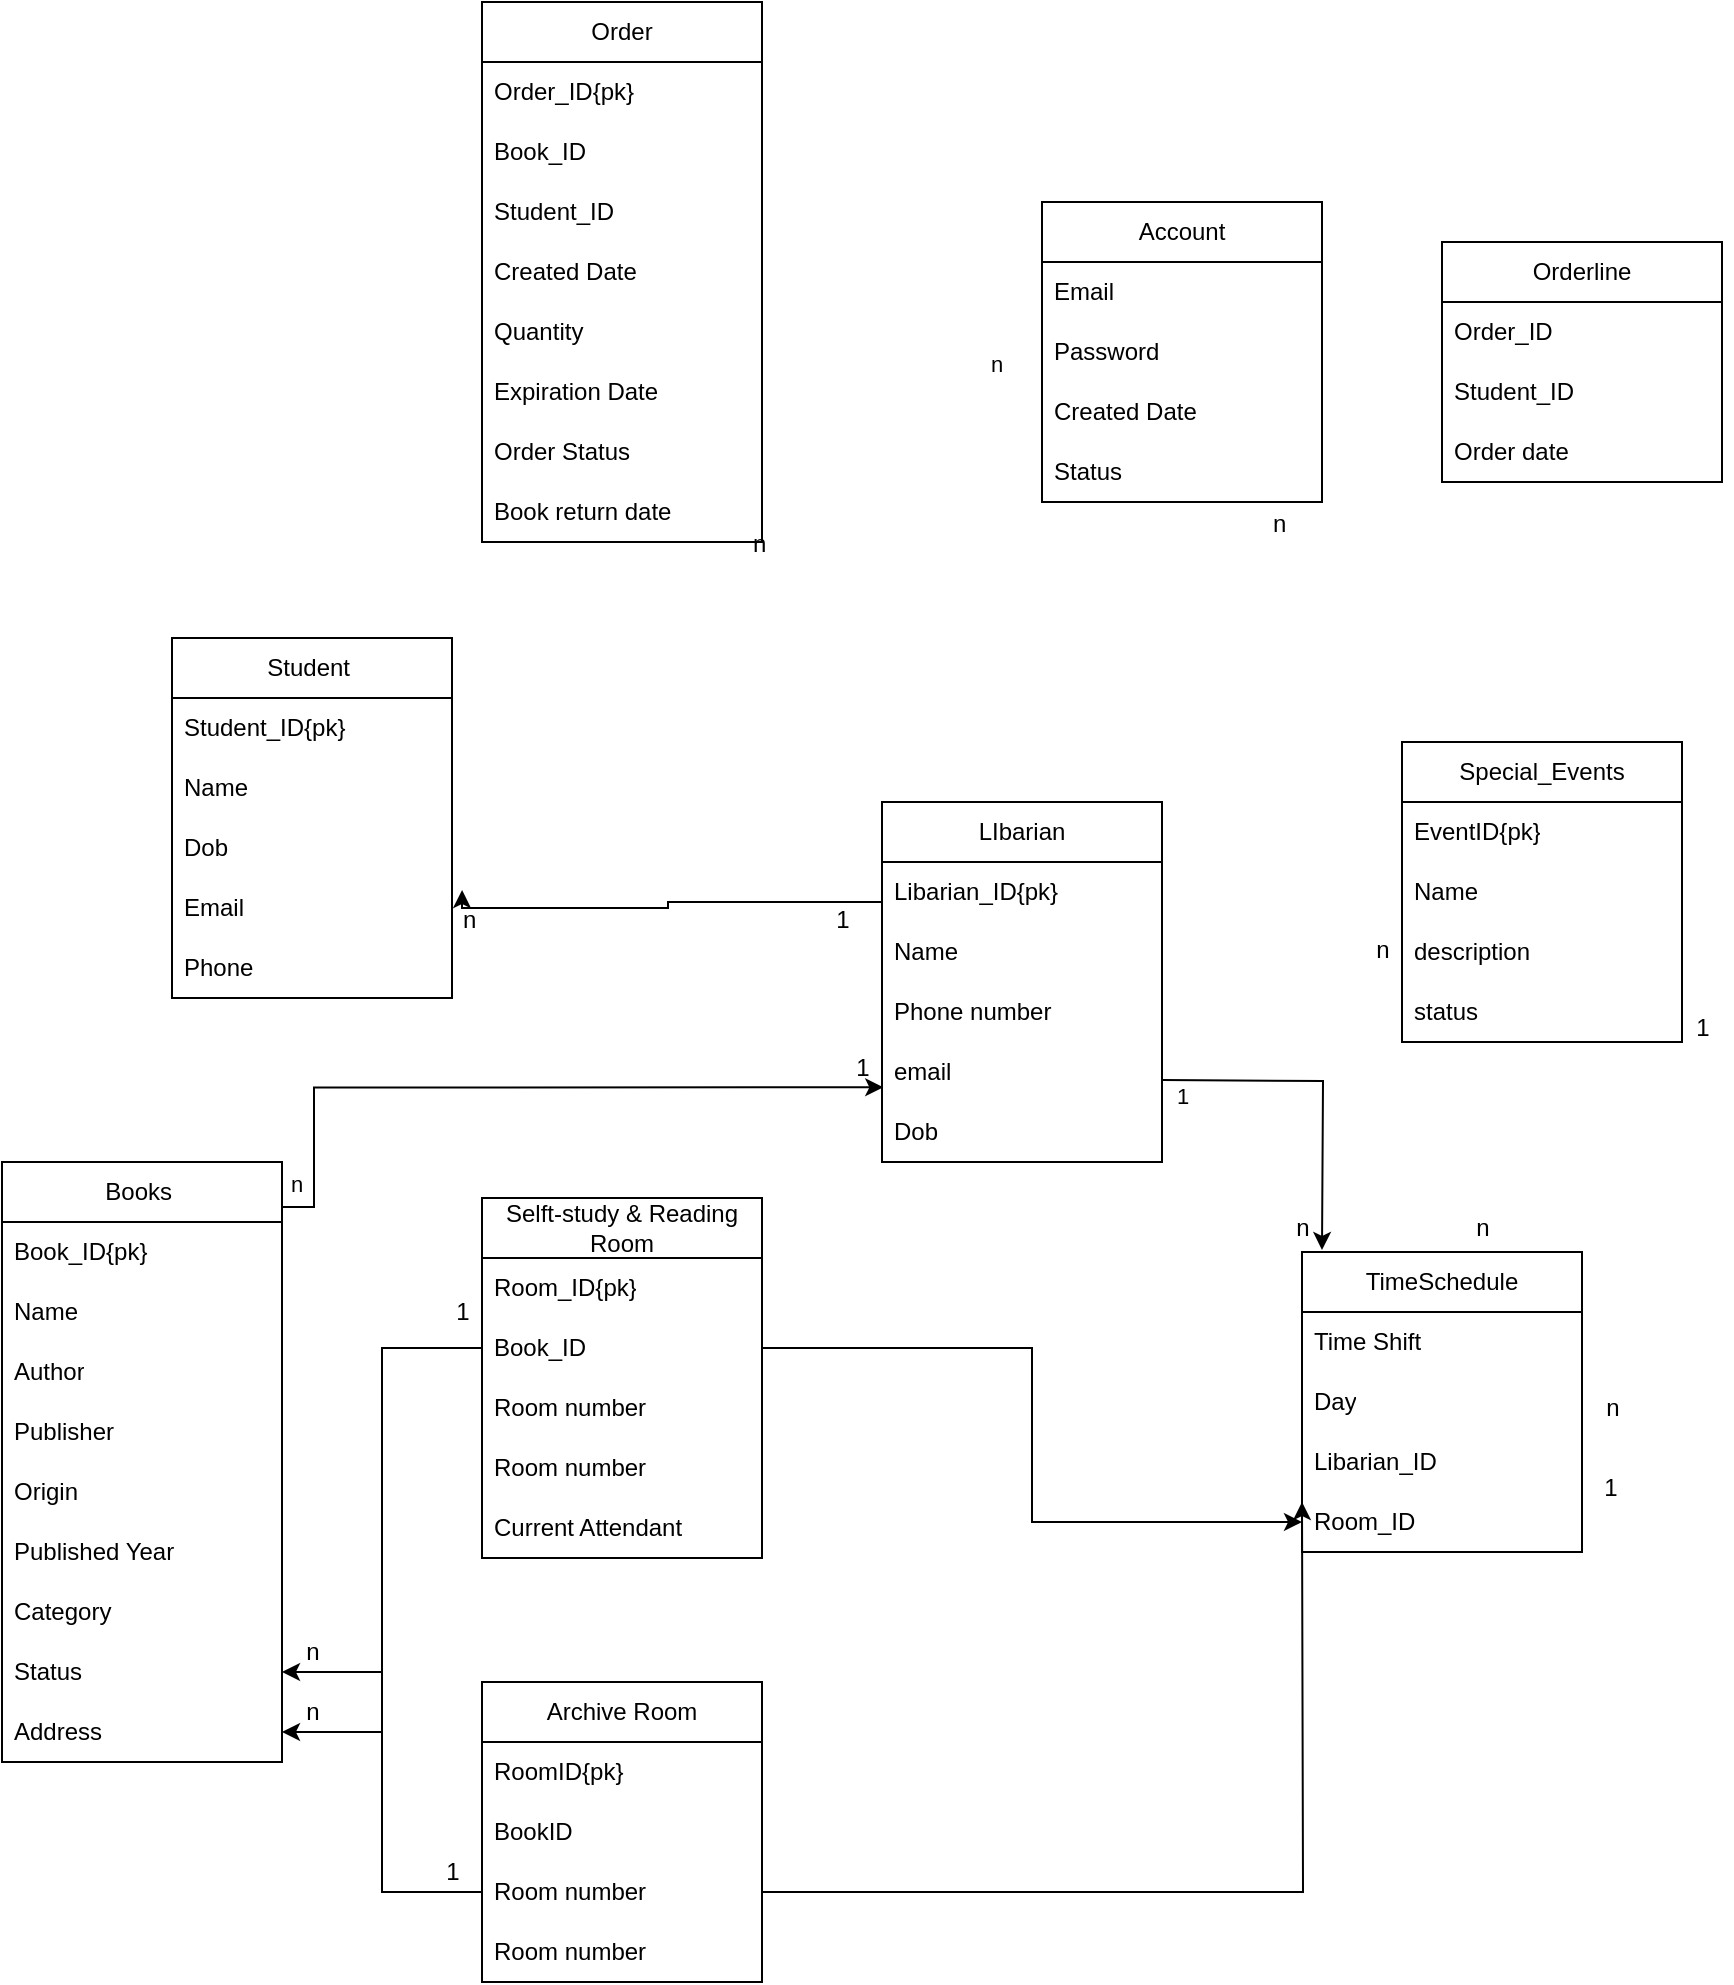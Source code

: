 <mxfile version="24.3.1" type="github">
  <diagram id="R2lEEEUBdFMjLlhIrx00" name="Page-1">
    <mxGraphModel dx="880" dy="434" grid="1" gridSize="10" guides="0" tooltips="1" connect="1" arrows="1" fold="1" page="1" pageScale="1" pageWidth="850" pageHeight="1100" math="0" shadow="0" extFonts="Permanent Marker^https://fonts.googleapis.com/css?family=Permanent+Marker">
      <root>
        <mxCell id="0" />
        <mxCell id="1" parent="0" />
        <mxCell id="1Fqq7xXNquONdKFmuxsR-35" value="Student&amp;nbsp;" style="swimlane;fontStyle=0;childLayout=stackLayout;horizontal=1;startSize=30;horizontalStack=0;resizeParent=1;resizeParentMax=0;resizeLast=0;collapsible=1;marginBottom=0;whiteSpace=wrap;html=1;" parent="1" vertex="1">
          <mxGeometry x="225" y="358" width="140" height="180" as="geometry" />
        </mxCell>
        <mxCell id="1Fqq7xXNquONdKFmuxsR-36" value="Student_ID{pk}" style="text;strokeColor=none;fillColor=none;align=left;verticalAlign=middle;spacingLeft=4;spacingRight=4;overflow=hidden;points=[[0,0.5],[1,0.5]];portConstraint=eastwest;rotatable=0;whiteSpace=wrap;html=1;" parent="1Fqq7xXNquONdKFmuxsR-35" vertex="1">
          <mxGeometry y="30" width="140" height="30" as="geometry" />
        </mxCell>
        <mxCell id="1Fqq7xXNquONdKFmuxsR-40" value="Name" style="text;strokeColor=none;fillColor=none;align=left;verticalAlign=middle;spacingLeft=4;spacingRight=4;overflow=hidden;points=[[0,0.5],[1,0.5]];portConstraint=eastwest;rotatable=0;whiteSpace=wrap;html=1;" parent="1Fqq7xXNquONdKFmuxsR-35" vertex="1">
          <mxGeometry y="60" width="140" height="30" as="geometry" />
        </mxCell>
        <mxCell id="1Fqq7xXNquONdKFmuxsR-37" value="Dob" style="text;strokeColor=none;fillColor=none;align=left;verticalAlign=middle;spacingLeft=4;spacingRight=4;overflow=hidden;points=[[0,0.5],[1,0.5]];portConstraint=eastwest;rotatable=0;whiteSpace=wrap;html=1;" parent="1Fqq7xXNquONdKFmuxsR-35" vertex="1">
          <mxGeometry y="90" width="140" height="30" as="geometry" />
        </mxCell>
        <mxCell id="1Fqq7xXNquONdKFmuxsR-38" value="Email" style="text;strokeColor=none;fillColor=none;align=left;verticalAlign=middle;spacingLeft=4;spacingRight=4;overflow=hidden;points=[[0,0.5],[1,0.5]];portConstraint=eastwest;rotatable=0;whiteSpace=wrap;html=1;" parent="1Fqq7xXNquONdKFmuxsR-35" vertex="1">
          <mxGeometry y="120" width="140" height="30" as="geometry" />
        </mxCell>
        <mxCell id="1Fqq7xXNquONdKFmuxsR-43" value="Phone" style="text;strokeColor=none;fillColor=none;align=left;verticalAlign=middle;spacingLeft=4;spacingRight=4;overflow=hidden;points=[[0,0.5],[1,0.5]];portConstraint=eastwest;rotatable=0;whiteSpace=wrap;html=1;" parent="1Fqq7xXNquONdKFmuxsR-35" vertex="1">
          <mxGeometry y="150" width="140" height="30" as="geometry" />
        </mxCell>
        <mxCell id="1Fqq7xXNquONdKFmuxsR-131" style="edgeStyle=orthogonalEdgeStyle;rounded=0;orthogonalLoop=1;jettySize=auto;html=1;exitX=1;exitY=0.25;exitDx=0;exitDy=0;entryX=0.033;entryY=-0.244;entryDx=0;entryDy=0;entryPerimeter=0;" parent="1" edge="1">
          <mxGeometry relative="1" as="geometry">
            <mxPoint x="580.62" y="582.68" as="targetPoint" />
            <mxPoint x="276.0" y="642.5" as="sourcePoint" />
            <Array as="points">
              <mxPoint x="296" y="643" />
              <mxPoint x="296" y="583" />
            </Array>
          </mxGeometry>
        </mxCell>
        <mxCell id="1Fqq7xXNquONdKFmuxsR-133" value="n" style="edgeLabel;html=1;align=center;verticalAlign=middle;resizable=0;points=[];" parent="1Fqq7xXNquONdKFmuxsR-131" vertex="1" connectable="0">
          <mxGeometry x="-0.825" y="9" relative="1" as="geometry">
            <mxPoint as="offset" />
          </mxGeometry>
        </mxCell>
        <mxCell id="1Fqq7xXNquONdKFmuxsR-44" value="Books&amp;nbsp;" style="swimlane;fontStyle=0;childLayout=stackLayout;horizontal=1;startSize=30;horizontalStack=0;resizeParent=1;resizeParentMax=0;resizeLast=0;collapsible=1;marginBottom=0;whiteSpace=wrap;html=1;" parent="1" vertex="1">
          <mxGeometry x="140" y="620" width="140" height="300" as="geometry" />
        </mxCell>
        <mxCell id="1Fqq7xXNquONdKFmuxsR-45" value="Book_ID{pk}" style="text;strokeColor=none;fillColor=none;align=left;verticalAlign=middle;spacingLeft=4;spacingRight=4;overflow=hidden;points=[[0,0.5],[1,0.5]];portConstraint=eastwest;rotatable=0;whiteSpace=wrap;html=1;" parent="1Fqq7xXNquONdKFmuxsR-44" vertex="1">
          <mxGeometry y="30" width="140" height="30" as="geometry" />
        </mxCell>
        <mxCell id="5_laCeFGKRYigxTk-xQn-1" value="Name" style="text;strokeColor=none;fillColor=none;align=left;verticalAlign=middle;spacingLeft=4;spacingRight=4;overflow=hidden;points=[[0,0.5],[1,0.5]];portConstraint=eastwest;rotatable=0;whiteSpace=wrap;html=1;" parent="1Fqq7xXNquONdKFmuxsR-44" vertex="1">
          <mxGeometry y="60" width="140" height="30" as="geometry" />
        </mxCell>
        <mxCell id="5_laCeFGKRYigxTk-xQn-2" value="Author" style="text;strokeColor=none;fillColor=none;align=left;verticalAlign=middle;spacingLeft=4;spacingRight=4;overflow=hidden;points=[[0,0.5],[1,0.5]];portConstraint=eastwest;rotatable=0;whiteSpace=wrap;html=1;" parent="1Fqq7xXNquONdKFmuxsR-44" vertex="1">
          <mxGeometry y="90" width="140" height="30" as="geometry" />
        </mxCell>
        <mxCell id="5_laCeFGKRYigxTk-xQn-3" value="Publisher" style="text;strokeColor=none;fillColor=none;align=left;verticalAlign=middle;spacingLeft=4;spacingRight=4;overflow=hidden;points=[[0,0.5],[1,0.5]];portConstraint=eastwest;rotatable=0;whiteSpace=wrap;html=1;" parent="1Fqq7xXNquONdKFmuxsR-44" vertex="1">
          <mxGeometry y="120" width="140" height="30" as="geometry" />
        </mxCell>
        <mxCell id="5_laCeFGKRYigxTk-xQn-4" value="Origin" style="text;strokeColor=none;fillColor=none;align=left;verticalAlign=middle;spacingLeft=4;spacingRight=4;overflow=hidden;points=[[0,0.5],[1,0.5]];portConstraint=eastwest;rotatable=0;whiteSpace=wrap;html=1;" parent="1Fqq7xXNquONdKFmuxsR-44" vertex="1">
          <mxGeometry y="150" width="140" height="30" as="geometry" />
        </mxCell>
        <mxCell id="5_laCeFGKRYigxTk-xQn-5" value="Published Year" style="text;strokeColor=none;fillColor=none;align=left;verticalAlign=middle;spacingLeft=4;spacingRight=4;overflow=hidden;points=[[0,0.5],[1,0.5]];portConstraint=eastwest;rotatable=0;whiteSpace=wrap;html=1;" parent="1Fqq7xXNquONdKFmuxsR-44" vertex="1">
          <mxGeometry y="180" width="140" height="30" as="geometry" />
        </mxCell>
        <mxCell id="5_laCeFGKRYigxTk-xQn-6" value="Category" style="text;strokeColor=none;fillColor=none;align=left;verticalAlign=middle;spacingLeft=4;spacingRight=4;overflow=hidden;points=[[0,0.5],[1,0.5]];portConstraint=eastwest;rotatable=0;whiteSpace=wrap;html=1;" parent="1Fqq7xXNquONdKFmuxsR-44" vertex="1">
          <mxGeometry y="210" width="140" height="30" as="geometry" />
        </mxCell>
        <mxCell id="G5a51OCSIqw-Xrh8evIx-1" value="Status" style="text;strokeColor=none;fillColor=none;align=left;verticalAlign=middle;spacingLeft=4;spacingRight=4;overflow=hidden;points=[[0,0.5],[1,0.5]];portConstraint=eastwest;rotatable=0;whiteSpace=wrap;html=1;" parent="1Fqq7xXNquONdKFmuxsR-44" vertex="1">
          <mxGeometry y="240" width="140" height="30" as="geometry" />
        </mxCell>
        <mxCell id="1Fqq7xXNquONdKFmuxsR-46" value="Address" style="text;strokeColor=none;fillColor=none;align=left;verticalAlign=middle;spacingLeft=4;spacingRight=4;overflow=hidden;points=[[0,0.5],[1,0.5]];portConstraint=eastwest;rotatable=0;whiteSpace=wrap;html=1;" parent="1Fqq7xXNquONdKFmuxsR-44" vertex="1">
          <mxGeometry y="270" width="140" height="30" as="geometry" />
        </mxCell>
        <mxCell id="1Fqq7xXNquONdKFmuxsR-48" value="Selft-study &amp;amp; Reading Room" style="swimlane;fontStyle=0;childLayout=stackLayout;horizontal=1;startSize=30;horizontalStack=0;resizeParent=1;resizeParentMax=0;resizeLast=0;collapsible=1;marginBottom=0;whiteSpace=wrap;html=1;" parent="1" vertex="1">
          <mxGeometry x="380" y="638" width="140" height="180" as="geometry" />
        </mxCell>
        <mxCell id="1Fqq7xXNquONdKFmuxsR-49" value="Room_ID{pk}" style="text;strokeColor=none;fillColor=none;align=left;verticalAlign=middle;spacingLeft=4;spacingRight=4;overflow=hidden;points=[[0,0.5],[1,0.5]];portConstraint=eastwest;rotatable=0;whiteSpace=wrap;html=1;" parent="1Fqq7xXNquONdKFmuxsR-48" vertex="1">
          <mxGeometry y="30" width="140" height="30" as="geometry" />
        </mxCell>
        <mxCell id="1Fqq7xXNquONdKFmuxsR-50" value="Book_ID" style="text;strokeColor=none;fillColor=none;align=left;verticalAlign=middle;spacingLeft=4;spacingRight=4;overflow=hidden;points=[[0,0.5],[1,0.5]];portConstraint=eastwest;rotatable=0;whiteSpace=wrap;html=1;" parent="1Fqq7xXNquONdKFmuxsR-48" vertex="1">
          <mxGeometry y="60" width="140" height="30" as="geometry" />
        </mxCell>
        <mxCell id="G5a51OCSIqw-Xrh8evIx-4" value="Room number" style="text;strokeColor=none;fillColor=none;align=left;verticalAlign=middle;spacingLeft=4;spacingRight=4;overflow=hidden;points=[[0,0.5],[1,0.5]];portConstraint=eastwest;rotatable=0;whiteSpace=wrap;html=1;" parent="1Fqq7xXNquONdKFmuxsR-48" vertex="1">
          <mxGeometry y="90" width="140" height="30" as="geometry" />
        </mxCell>
        <mxCell id="G5a51OCSIqw-Xrh8evIx-5" value="Room number" style="text;strokeColor=none;fillColor=none;align=left;verticalAlign=middle;spacingLeft=4;spacingRight=4;overflow=hidden;points=[[0,0.5],[1,0.5]];portConstraint=eastwest;rotatable=0;whiteSpace=wrap;html=1;" parent="1Fqq7xXNquONdKFmuxsR-48" vertex="1">
          <mxGeometry y="120" width="140" height="30" as="geometry" />
        </mxCell>
        <mxCell id="G5a51OCSIqw-Xrh8evIx-19" value="Current Attendant" style="text;strokeColor=none;fillColor=none;align=left;verticalAlign=middle;spacingLeft=4;spacingRight=4;overflow=hidden;points=[[0,0.5],[1,0.5]];portConstraint=eastwest;rotatable=0;whiteSpace=wrap;html=1;" parent="1Fqq7xXNquONdKFmuxsR-48" vertex="1">
          <mxGeometry y="150" width="140" height="30" as="geometry" />
        </mxCell>
        <mxCell id="1Fqq7xXNquONdKFmuxsR-73" value="TimeSchedule" style="swimlane;fontStyle=0;childLayout=stackLayout;horizontal=1;startSize=30;horizontalStack=0;resizeParent=1;resizeParentMax=0;resizeLast=0;collapsible=1;marginBottom=0;whiteSpace=wrap;html=1;" parent="1" vertex="1">
          <mxGeometry x="790" y="665" width="140" height="150" as="geometry" />
        </mxCell>
        <mxCell id="1Fqq7xXNquONdKFmuxsR-74" value="Time Shift" style="text;strokeColor=none;fillColor=none;align=left;verticalAlign=middle;spacingLeft=4;spacingRight=4;overflow=hidden;points=[[0,0.5],[1,0.5]];portConstraint=eastwest;rotatable=0;whiteSpace=wrap;html=1;" parent="1Fqq7xXNquONdKFmuxsR-73" vertex="1">
          <mxGeometry y="30" width="140" height="30" as="geometry" />
        </mxCell>
        <mxCell id="1Fqq7xXNquONdKFmuxsR-75" value="Day" style="text;strokeColor=none;fillColor=none;align=left;verticalAlign=middle;spacingLeft=4;spacingRight=4;overflow=hidden;points=[[0,0.5],[1,0.5]];portConstraint=eastwest;rotatable=0;whiteSpace=wrap;html=1;" parent="1Fqq7xXNquONdKFmuxsR-73" vertex="1">
          <mxGeometry y="60" width="140" height="30" as="geometry" />
        </mxCell>
        <mxCell id="1Fqq7xXNquONdKFmuxsR-76" value="Libarian_ID" style="text;strokeColor=none;fillColor=none;align=left;verticalAlign=middle;spacingLeft=4;spacingRight=4;overflow=hidden;points=[[0,0.5],[1,0.5]];portConstraint=eastwest;rotatable=0;whiteSpace=wrap;html=1;" parent="1Fqq7xXNquONdKFmuxsR-73" vertex="1">
          <mxGeometry y="90" width="140" height="30" as="geometry" />
        </mxCell>
        <mxCell id="1Fqq7xXNquONdKFmuxsR-77" value="Room_ID" style="text;strokeColor=none;fillColor=none;align=left;verticalAlign=middle;spacingLeft=4;spacingRight=4;overflow=hidden;points=[[0,0.5],[1,0.5]];portConstraint=eastwest;rotatable=0;whiteSpace=wrap;html=1;" parent="1Fqq7xXNquONdKFmuxsR-73" vertex="1">
          <mxGeometry y="120" width="140" height="30" as="geometry" />
        </mxCell>
        <mxCell id="1Fqq7xXNquONdKFmuxsR-78" value="Special_Events" style="swimlane;fontStyle=0;childLayout=stackLayout;horizontal=1;startSize=30;horizontalStack=0;resizeParent=1;resizeParentMax=0;resizeLast=0;collapsible=1;marginBottom=0;whiteSpace=wrap;html=1;" parent="1" vertex="1">
          <mxGeometry x="840" y="410" width="140" height="150" as="geometry" />
        </mxCell>
        <mxCell id="1Fqq7xXNquONdKFmuxsR-79" value="EventID{pk}" style="text;strokeColor=none;fillColor=none;align=left;verticalAlign=middle;spacingLeft=4;spacingRight=4;overflow=hidden;points=[[0,0.5],[1,0.5]];portConstraint=eastwest;rotatable=0;whiteSpace=wrap;html=1;" parent="1Fqq7xXNquONdKFmuxsR-78" vertex="1">
          <mxGeometry y="30" width="140" height="30" as="geometry" />
        </mxCell>
        <mxCell id="1Fqq7xXNquONdKFmuxsR-80" value="Name" style="text;strokeColor=none;fillColor=none;align=left;verticalAlign=middle;spacingLeft=4;spacingRight=4;overflow=hidden;points=[[0,0.5],[1,0.5]];portConstraint=eastwest;rotatable=0;whiteSpace=wrap;html=1;" parent="1Fqq7xXNquONdKFmuxsR-78" vertex="1">
          <mxGeometry y="60" width="140" height="30" as="geometry" />
        </mxCell>
        <mxCell id="1Fqq7xXNquONdKFmuxsR-81" value="description" style="text;strokeColor=none;fillColor=none;align=left;verticalAlign=middle;spacingLeft=4;spacingRight=4;overflow=hidden;points=[[0,0.5],[1,0.5]];portConstraint=eastwest;rotatable=0;whiteSpace=wrap;html=1;" parent="1Fqq7xXNquONdKFmuxsR-78" vertex="1">
          <mxGeometry y="90" width="140" height="30" as="geometry" />
        </mxCell>
        <mxCell id="1Fqq7xXNquONdKFmuxsR-82" value="status" style="text;strokeColor=none;fillColor=none;align=left;verticalAlign=middle;spacingLeft=4;spacingRight=4;overflow=hidden;points=[[0,0.5],[1,0.5]];portConstraint=eastwest;rotatable=0;whiteSpace=wrap;html=1;" parent="1Fqq7xXNquONdKFmuxsR-78" vertex="1">
          <mxGeometry y="120" width="140" height="30" as="geometry" />
        </mxCell>
        <mxCell id="1Fqq7xXNquONdKFmuxsR-110" value="LIbarian" style="swimlane;fontStyle=0;childLayout=stackLayout;horizontal=1;startSize=30;horizontalStack=0;resizeParent=1;resizeParentMax=0;resizeLast=0;collapsible=1;marginBottom=0;whiteSpace=wrap;html=1;" parent="1" vertex="1">
          <mxGeometry x="580" y="440" width="140" height="180" as="geometry" />
        </mxCell>
        <mxCell id="1Fqq7xXNquONdKFmuxsR-111" value="Libarian_ID{pk}" style="text;strokeColor=none;fillColor=none;align=left;verticalAlign=middle;spacingLeft=4;spacingRight=4;overflow=hidden;points=[[0,0.5],[1,0.5]];portConstraint=eastwest;rotatable=0;whiteSpace=wrap;html=1;" parent="1Fqq7xXNquONdKFmuxsR-110" vertex="1">
          <mxGeometry y="30" width="140" height="30" as="geometry" />
        </mxCell>
        <mxCell id="1Fqq7xXNquONdKFmuxsR-112" value="Name" style="text;strokeColor=none;fillColor=none;align=left;verticalAlign=middle;spacingLeft=4;spacingRight=4;overflow=hidden;points=[[0,0.5],[1,0.5]];portConstraint=eastwest;rotatable=0;whiteSpace=wrap;html=1;" parent="1Fqq7xXNquONdKFmuxsR-110" vertex="1">
          <mxGeometry y="60" width="140" height="30" as="geometry" />
        </mxCell>
        <mxCell id="1Fqq7xXNquONdKFmuxsR-113" value="Phone number" style="text;strokeColor=none;fillColor=none;align=left;verticalAlign=middle;spacingLeft=4;spacingRight=4;overflow=hidden;points=[[0,0.5],[1,0.5]];portConstraint=eastwest;rotatable=0;whiteSpace=wrap;html=1;" parent="1Fqq7xXNquONdKFmuxsR-110" vertex="1">
          <mxGeometry y="90" width="140" height="30" as="geometry" />
        </mxCell>
        <mxCell id="1Fqq7xXNquONdKFmuxsR-155" style="edgeStyle=orthogonalEdgeStyle;rounded=0;orthogonalLoop=1;jettySize=auto;html=1;" parent="1Fqq7xXNquONdKFmuxsR-110" edge="1">
          <mxGeometry relative="1" as="geometry">
            <mxPoint x="220" y="224" as="targetPoint" />
            <mxPoint x="140" y="139" as="sourcePoint" />
          </mxGeometry>
        </mxCell>
        <mxCell id="1Fqq7xXNquONdKFmuxsR-156" value="1" style="edgeLabel;html=1;align=center;verticalAlign=middle;resizable=0;points=[];" parent="1Fqq7xXNquONdKFmuxsR-155" vertex="1" connectable="0">
          <mxGeometry x="-0.886" y="-8" relative="1" as="geometry">
            <mxPoint as="offset" />
          </mxGeometry>
        </mxCell>
        <mxCell id="1Fqq7xXNquONdKFmuxsR-114" value="email" style="text;strokeColor=none;fillColor=none;align=left;verticalAlign=middle;spacingLeft=4;spacingRight=4;overflow=hidden;points=[[0,0.5],[1,0.5]];portConstraint=eastwest;rotatable=0;whiteSpace=wrap;html=1;" parent="1Fqq7xXNquONdKFmuxsR-110" vertex="1">
          <mxGeometry y="120" width="140" height="30" as="geometry" />
        </mxCell>
        <mxCell id="1Fqq7xXNquONdKFmuxsR-115" value="Dob" style="text;strokeColor=none;fillColor=none;align=left;verticalAlign=middle;spacingLeft=4;spacingRight=4;overflow=hidden;points=[[0,0.5],[1,0.5]];portConstraint=eastwest;rotatable=0;whiteSpace=wrap;html=1;" parent="1Fqq7xXNquONdKFmuxsR-110" vertex="1">
          <mxGeometry y="150" width="140" height="30" as="geometry" />
        </mxCell>
        <mxCell id="1Fqq7xXNquONdKFmuxsR-121" style="edgeStyle=orthogonalEdgeStyle;rounded=0;orthogonalLoop=1;jettySize=auto;html=1;entryX=1.036;entryY=0.2;entryDx=0;entryDy=0;entryPerimeter=0;" parent="1" source="1Fqq7xXNquONdKFmuxsR-111" target="1Fqq7xXNquONdKFmuxsR-38" edge="1">
          <mxGeometry relative="1" as="geometry">
            <Array as="points">
              <mxPoint x="473" y="490" />
              <mxPoint x="473" y="493" />
              <mxPoint x="370" y="493" />
            </Array>
          </mxGeometry>
        </mxCell>
        <mxCell id="1Fqq7xXNquONdKFmuxsR-122" value="1" style="text;html=1;align=center;verticalAlign=middle;resizable=0;points=[];autosize=1;strokeColor=none;fillColor=none;" parent="1" vertex="1">
          <mxGeometry x="545" y="484" width="30" height="30" as="geometry" />
        </mxCell>
        <mxCell id="1Fqq7xXNquONdKFmuxsR-123" value="&amp;nbsp; n" style="text;html=1;align=center;verticalAlign=middle;resizable=0;points=[];autosize=1;strokeColor=none;fillColor=none;" parent="1" vertex="1">
          <mxGeometry x="350" y="484" width="40" height="30" as="geometry" />
        </mxCell>
        <mxCell id="1Fqq7xXNquONdKFmuxsR-135" value="1" style="text;html=1;align=center;verticalAlign=middle;resizable=0;points=[];autosize=1;strokeColor=none;fillColor=none;" parent="1" vertex="1">
          <mxGeometry x="555" y="558" width="30" height="30" as="geometry" />
        </mxCell>
        <mxCell id="1Fqq7xXNquONdKFmuxsR-136" style="edgeStyle=orthogonalEdgeStyle;rounded=0;orthogonalLoop=1;jettySize=auto;html=1;exitX=0;exitY=0.5;exitDx=0;exitDy=0;entryX=1;entryY=0.5;entryDx=0;entryDy=0;" parent="1" source="1Fqq7xXNquONdKFmuxsR-50" target="1Fqq7xXNquONdKFmuxsR-46" edge="1">
          <mxGeometry relative="1" as="geometry" />
        </mxCell>
        <mxCell id="1Fqq7xXNquONdKFmuxsR-137" value="1" style="text;html=1;align=center;verticalAlign=middle;resizable=0;points=[];autosize=1;strokeColor=none;fillColor=none;" parent="1" vertex="1">
          <mxGeometry x="355" y="680" width="30" height="30" as="geometry" />
        </mxCell>
        <mxCell id="1Fqq7xXNquONdKFmuxsR-138" value="n" style="text;html=1;align=center;verticalAlign=middle;resizable=0;points=[];autosize=1;strokeColor=none;fillColor=none;" parent="1" vertex="1">
          <mxGeometry x="280" y="880" width="30" height="30" as="geometry" />
        </mxCell>
        <mxCell id="1Fqq7xXNquONdKFmuxsR-157" value="n" style="text;html=1;align=center;verticalAlign=middle;resizable=0;points=[];autosize=1;strokeColor=none;fillColor=none;" parent="1" vertex="1">
          <mxGeometry x="775" y="638" width="30" height="30" as="geometry" />
        </mxCell>
        <mxCell id="1Fqq7xXNquONdKFmuxsR-160" value="1" style="text;html=1;align=center;verticalAlign=middle;resizable=0;points=[];autosize=1;strokeColor=none;fillColor=none;" parent="1" vertex="1">
          <mxGeometry x="975" y="538" width="30" height="30" as="geometry" />
        </mxCell>
        <mxCell id="1Fqq7xXNquONdKFmuxsR-161" value="n" style="text;html=1;align=center;verticalAlign=middle;resizable=0;points=[];autosize=1;strokeColor=none;fillColor=none;" parent="1" vertex="1">
          <mxGeometry x="865" y="638" width="30" height="30" as="geometry" />
        </mxCell>
        <mxCell id="1Fqq7xXNquONdKFmuxsR-165" value="n" style="text;html=1;align=center;verticalAlign=middle;resizable=0;points=[];autosize=1;strokeColor=none;fillColor=none;" parent="1" vertex="1">
          <mxGeometry x="815" y="499" width="30" height="30" as="geometry" />
        </mxCell>
        <mxCell id="1Fqq7xXNquONdKFmuxsR-179" value="1" style="text;html=1;align=center;verticalAlign=middle;resizable=0;points=[];autosize=1;strokeColor=none;fillColor=none;" parent="1" vertex="1">
          <mxGeometry x="929" y="768" width="30" height="30" as="geometry" />
        </mxCell>
        <mxCell id="1Fqq7xXNquONdKFmuxsR-185" value="n" style="text;html=1;align=center;verticalAlign=middle;resizable=0;points=[];autosize=1;strokeColor=none;fillColor=none;" parent="1" vertex="1">
          <mxGeometry x="930" y="728" width="30" height="30" as="geometry" />
        </mxCell>
        <mxCell id="G5a51OCSIqw-Xrh8evIx-6" value="Archive Room" style="swimlane;fontStyle=0;childLayout=stackLayout;horizontal=1;startSize=30;horizontalStack=0;resizeParent=1;resizeParentMax=0;resizeLast=0;collapsible=1;marginBottom=0;whiteSpace=wrap;html=1;" parent="1" vertex="1">
          <mxGeometry x="380" y="880" width="140" height="150" as="geometry" />
        </mxCell>
        <mxCell id="G5a51OCSIqw-Xrh8evIx-7" value="RoomID{pk}" style="text;strokeColor=none;fillColor=none;align=left;verticalAlign=middle;spacingLeft=4;spacingRight=4;overflow=hidden;points=[[0,0.5],[1,0.5]];portConstraint=eastwest;rotatable=0;whiteSpace=wrap;html=1;" parent="G5a51OCSIqw-Xrh8evIx-6" vertex="1">
          <mxGeometry y="30" width="140" height="30" as="geometry" />
        </mxCell>
        <mxCell id="G5a51OCSIqw-Xrh8evIx-8" value="BookID" style="text;strokeColor=none;fillColor=none;align=left;verticalAlign=middle;spacingLeft=4;spacingRight=4;overflow=hidden;points=[[0,0.5],[1,0.5]];portConstraint=eastwest;rotatable=0;whiteSpace=wrap;html=1;" parent="G5a51OCSIqw-Xrh8evIx-6" vertex="1">
          <mxGeometry y="60" width="140" height="30" as="geometry" />
        </mxCell>
        <mxCell id="G5a51OCSIqw-Xrh8evIx-24" style="edgeStyle=orthogonalEdgeStyle;rounded=0;orthogonalLoop=1;jettySize=auto;html=1;exitX=1;exitY=0.5;exitDx=0;exitDy=0;" parent="G5a51OCSIqw-Xrh8evIx-6" source="G5a51OCSIqw-Xrh8evIx-9" edge="1">
          <mxGeometry relative="1" as="geometry">
            <mxPoint x="410" y="-90" as="targetPoint" />
          </mxGeometry>
        </mxCell>
        <mxCell id="G5a51OCSIqw-Xrh8evIx-9" value="Room number" style="text;strokeColor=none;fillColor=none;align=left;verticalAlign=middle;spacingLeft=4;spacingRight=4;overflow=hidden;points=[[0,0.5],[1,0.5]];portConstraint=eastwest;rotatable=0;whiteSpace=wrap;html=1;" parent="G5a51OCSIqw-Xrh8evIx-6" vertex="1">
          <mxGeometry y="90" width="140" height="30" as="geometry" />
        </mxCell>
        <mxCell id="G5a51OCSIqw-Xrh8evIx-10" value="Room number" style="text;strokeColor=none;fillColor=none;align=left;verticalAlign=middle;spacingLeft=4;spacingRight=4;overflow=hidden;points=[[0,0.5],[1,0.5]];portConstraint=eastwest;rotatable=0;whiteSpace=wrap;html=1;" parent="G5a51OCSIqw-Xrh8evIx-6" vertex="1">
          <mxGeometry y="120" width="140" height="30" as="geometry" />
        </mxCell>
        <mxCell id="G5a51OCSIqw-Xrh8evIx-11" value="n" style="text;html=1;align=center;verticalAlign=middle;resizable=0;points=[];autosize=1;strokeColor=none;fillColor=none;" parent="1" vertex="1">
          <mxGeometry x="280" y="850" width="30" height="30" as="geometry" />
        </mxCell>
        <mxCell id="G5a51OCSIqw-Xrh8evIx-20" style="edgeStyle=orthogonalEdgeStyle;rounded=0;orthogonalLoop=1;jettySize=auto;html=1;exitX=0;exitY=0.5;exitDx=0;exitDy=0;entryX=1;entryY=0.5;entryDx=0;entryDy=0;" parent="1" source="G5a51OCSIqw-Xrh8evIx-9" target="G5a51OCSIqw-Xrh8evIx-1" edge="1">
          <mxGeometry relative="1" as="geometry" />
        </mxCell>
        <mxCell id="G5a51OCSIqw-Xrh8evIx-22" value="1" style="text;html=1;align=center;verticalAlign=middle;resizable=0;points=[];autosize=1;strokeColor=none;fillColor=none;" parent="1" vertex="1">
          <mxGeometry x="350" y="960" width="30" height="30" as="geometry" />
        </mxCell>
        <mxCell id="G5a51OCSIqw-Xrh8evIx-23" style="edgeStyle=orthogonalEdgeStyle;rounded=0;orthogonalLoop=1;jettySize=auto;html=1;exitX=1;exitY=0.5;exitDx=0;exitDy=0;entryX=0;entryY=0.5;entryDx=0;entryDy=0;" parent="1" source="1Fqq7xXNquONdKFmuxsR-50" target="1Fqq7xXNquONdKFmuxsR-77" edge="1">
          <mxGeometry relative="1" as="geometry" />
        </mxCell>
        <mxCell id="G5a51OCSIqw-Xrh8evIx-60" value="Account" style="swimlane;fontStyle=0;childLayout=stackLayout;horizontal=1;startSize=30;horizontalStack=0;resizeParent=1;resizeParentMax=0;resizeLast=0;collapsible=1;marginBottom=0;whiteSpace=wrap;html=1;" parent="1" vertex="1">
          <mxGeometry x="660" y="140" width="140" height="150" as="geometry" />
        </mxCell>
        <mxCell id="G5a51OCSIqw-Xrh8evIx-61" value="Email" style="text;strokeColor=none;fillColor=none;align=left;verticalAlign=middle;spacingLeft=4;spacingRight=4;overflow=hidden;points=[[0,0.5],[1,0.5]];portConstraint=eastwest;rotatable=0;whiteSpace=wrap;html=1;" parent="G5a51OCSIqw-Xrh8evIx-60" vertex="1">
          <mxGeometry y="30" width="140" height="30" as="geometry" />
        </mxCell>
        <mxCell id="G5a51OCSIqw-Xrh8evIx-62" value="Password" style="text;strokeColor=none;fillColor=none;align=left;verticalAlign=middle;spacingLeft=4;spacingRight=4;overflow=hidden;points=[[0,0.5],[1,0.5]];portConstraint=eastwest;rotatable=0;whiteSpace=wrap;html=1;" parent="G5a51OCSIqw-Xrh8evIx-60" vertex="1">
          <mxGeometry y="60" width="140" height="30" as="geometry" />
        </mxCell>
        <mxCell id="G5a51OCSIqw-Xrh8evIx-63" value="Created Date" style="text;strokeColor=none;fillColor=none;align=left;verticalAlign=middle;spacingLeft=4;spacingRight=4;overflow=hidden;points=[[0,0.5],[1,0.5]];portConstraint=eastwest;rotatable=0;whiteSpace=wrap;html=1;" parent="G5a51OCSIqw-Xrh8evIx-60" vertex="1">
          <mxGeometry y="90" width="140" height="30" as="geometry" />
        </mxCell>
        <mxCell id="G5a51OCSIqw-Xrh8evIx-64" value="Status" style="text;strokeColor=none;fillColor=none;align=left;verticalAlign=middle;spacingLeft=4;spacingRight=4;overflow=hidden;points=[[0,0.5],[1,0.5]];portConstraint=eastwest;rotatable=0;whiteSpace=wrap;html=1;" parent="G5a51OCSIqw-Xrh8evIx-60" vertex="1">
          <mxGeometry y="120" width="140" height="30" as="geometry" />
        </mxCell>
        <mxCell id="G5a51OCSIqw-Xrh8evIx-66" value="&amp;nbsp; n" style="text;html=1;align=center;verticalAlign=middle;resizable=0;points=[];autosize=1;strokeColor=none;fillColor=none;" parent="1" vertex="1">
          <mxGeometry x="495" y="296" width="40" height="30" as="geometry" />
        </mxCell>
        <mxCell id="G5a51OCSIqw-Xrh8evIx-73" value="&amp;nbsp; n" style="text;html=1;align=center;verticalAlign=middle;resizable=0;points=[];autosize=1;strokeColor=none;fillColor=none;" parent="1" vertex="1">
          <mxGeometry x="755" y="286" width="40" height="30" as="geometry" />
        </mxCell>
        <mxCell id="G5a51OCSIqw-Xrh8evIx-74" value="Orderline" style="swimlane;fontStyle=0;childLayout=stackLayout;horizontal=1;startSize=30;horizontalStack=0;resizeParent=1;resizeParentMax=0;resizeLast=0;collapsible=1;marginBottom=0;whiteSpace=wrap;html=1;" parent="1" vertex="1">
          <mxGeometry x="860" y="160" width="140" height="120" as="geometry" />
        </mxCell>
        <mxCell id="G5a51OCSIqw-Xrh8evIx-75" value="Order_ID" style="text;strokeColor=none;fillColor=none;align=left;verticalAlign=middle;spacingLeft=4;spacingRight=4;overflow=hidden;points=[[0,0.5],[1,0.5]];portConstraint=eastwest;rotatable=0;whiteSpace=wrap;html=1;" parent="G5a51OCSIqw-Xrh8evIx-74" vertex="1">
          <mxGeometry y="30" width="140" height="30" as="geometry" />
        </mxCell>
        <mxCell id="G5a51OCSIqw-Xrh8evIx-76" value="Student_ID" style="text;strokeColor=none;fillColor=none;align=left;verticalAlign=middle;spacingLeft=4;spacingRight=4;overflow=hidden;points=[[0,0.5],[1,0.5]];portConstraint=eastwest;rotatable=0;whiteSpace=wrap;html=1;" parent="G5a51OCSIqw-Xrh8evIx-74" vertex="1">
          <mxGeometry y="60" width="140" height="30" as="geometry" />
        </mxCell>
        <mxCell id="0M8LhNNIUNdFn7nQRzFK-2" value="Order date" style="text;strokeColor=none;fillColor=none;align=left;verticalAlign=middle;spacingLeft=4;spacingRight=4;overflow=hidden;points=[[0,0.5],[1,0.5]];portConstraint=eastwest;rotatable=0;whiteSpace=wrap;html=1;" vertex="1" parent="G5a51OCSIqw-Xrh8evIx-74">
          <mxGeometry y="90" width="140" height="30" as="geometry" />
        </mxCell>
        <mxCell id="G5a51OCSIqw-Xrh8evIx-81" value="n" style="edgeLabel;html=1;align=center;verticalAlign=middle;resizable=0;points=[];" parent="1" vertex="1" connectable="0">
          <mxGeometry x="637.059" y="220.824" as="geometry" />
        </mxCell>
        <mxCell id="G5a51OCSIqw-Xrh8evIx-82" value="Order" style="swimlane;fontStyle=0;childLayout=stackLayout;horizontal=1;startSize=30;horizontalStack=0;resizeParent=1;resizeParentMax=0;resizeLast=0;collapsible=1;marginBottom=0;whiteSpace=wrap;html=1;" parent="1" vertex="1">
          <mxGeometry x="380" y="40" width="140" height="270" as="geometry" />
        </mxCell>
        <mxCell id="G5a51OCSIqw-Xrh8evIx-83" value="Order_ID{pk}" style="text;strokeColor=none;fillColor=none;align=left;verticalAlign=middle;spacingLeft=4;spacingRight=4;overflow=hidden;points=[[0,0.5],[1,0.5]];portConstraint=eastwest;rotatable=0;whiteSpace=wrap;html=1;" parent="G5a51OCSIqw-Xrh8evIx-82" vertex="1">
          <mxGeometry y="30" width="140" height="30" as="geometry" />
        </mxCell>
        <mxCell id="G5a51OCSIqw-Xrh8evIx-84" value="Book_ID" style="text;strokeColor=none;fillColor=none;align=left;verticalAlign=middle;spacingLeft=4;spacingRight=4;overflow=hidden;points=[[0,0.5],[1,0.5]];portConstraint=eastwest;rotatable=0;whiteSpace=wrap;html=1;" parent="G5a51OCSIqw-Xrh8evIx-82" vertex="1">
          <mxGeometry y="60" width="140" height="30" as="geometry" />
        </mxCell>
        <mxCell id="G5a51OCSIqw-Xrh8evIx-85" value="Student_ID" style="text;strokeColor=none;fillColor=none;align=left;verticalAlign=middle;spacingLeft=4;spacingRight=4;overflow=hidden;points=[[0,0.5],[1,0.5]];portConstraint=eastwest;rotatable=0;whiteSpace=wrap;html=1;" parent="G5a51OCSIqw-Xrh8evIx-82" vertex="1">
          <mxGeometry y="90" width="140" height="30" as="geometry" />
        </mxCell>
        <mxCell id="G5a51OCSIqw-Xrh8evIx-86" value="Created Date" style="text;strokeColor=none;fillColor=none;align=left;verticalAlign=middle;spacingLeft=4;spacingRight=4;overflow=hidden;points=[[0,0.5],[1,0.5]];portConstraint=eastwest;rotatable=0;whiteSpace=wrap;html=1;" parent="G5a51OCSIqw-Xrh8evIx-82" vertex="1">
          <mxGeometry y="120" width="140" height="30" as="geometry" />
        </mxCell>
        <mxCell id="G5a51OCSIqw-Xrh8evIx-87" value="Quantity" style="text;strokeColor=none;fillColor=none;align=left;verticalAlign=middle;spacingLeft=4;spacingRight=4;overflow=hidden;points=[[0,0.5],[1,0.5]];portConstraint=eastwest;rotatable=0;whiteSpace=wrap;html=1;" parent="G5a51OCSIqw-Xrh8evIx-82" vertex="1">
          <mxGeometry y="150" width="140" height="30" as="geometry" />
        </mxCell>
        <mxCell id="G5a51OCSIqw-Xrh8evIx-89" value="Expiration Date" style="text;strokeColor=none;fillColor=none;align=left;verticalAlign=middle;spacingLeft=4;spacingRight=4;overflow=hidden;points=[[0,0.5],[1,0.5]];portConstraint=eastwest;rotatable=0;whiteSpace=wrap;html=1;" parent="G5a51OCSIqw-Xrh8evIx-82" vertex="1">
          <mxGeometry y="180" width="140" height="30" as="geometry" />
        </mxCell>
        <mxCell id="G5a51OCSIqw-Xrh8evIx-90" value="Order Status" style="text;strokeColor=none;fillColor=none;align=left;verticalAlign=middle;spacingLeft=4;spacingRight=4;overflow=hidden;points=[[0,0.5],[1,0.5]];portConstraint=eastwest;rotatable=0;whiteSpace=wrap;html=1;" parent="G5a51OCSIqw-Xrh8evIx-82" vertex="1">
          <mxGeometry y="210" width="140" height="30" as="geometry" />
        </mxCell>
        <mxCell id="G5a51OCSIqw-Xrh8evIx-91" value="Book return date" style="text;strokeColor=none;fillColor=none;align=left;verticalAlign=middle;spacingLeft=4;spacingRight=4;overflow=hidden;points=[[0,0.5],[1,0.5]];portConstraint=eastwest;rotatable=0;whiteSpace=wrap;html=1;" parent="G5a51OCSIqw-Xrh8evIx-82" vertex="1">
          <mxGeometry y="240" width="140" height="30" as="geometry" />
        </mxCell>
      </root>
    </mxGraphModel>
  </diagram>
</mxfile>
